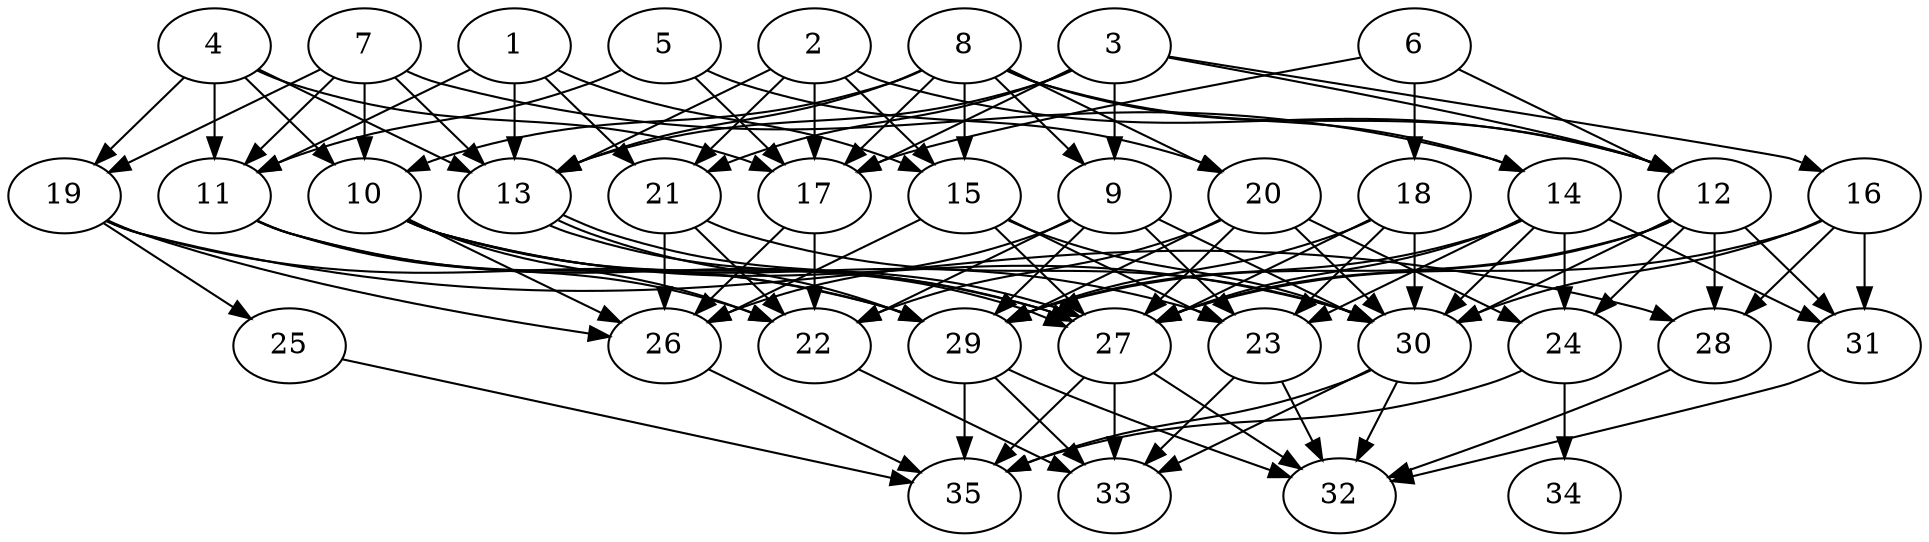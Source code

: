 // DAG automatically generated by daggen at Thu Oct  3 14:05:37 2019
// ./daggen --dot -n 35 --ccr 0.5 --fat 0.7 --regular 0.7 --density 0.7 --mindata 5242880 --maxdata 52428800 
digraph G {
  1 [size="21178368", alpha="0.16", expect_size="10589184"] 
  1 -> 11 [size ="10589184"]
  1 -> 13 [size ="10589184"]
  1 -> 15 [size ="10589184"]
  1 -> 21 [size ="10589184"]
  2 [size="99332096", alpha="0.05", expect_size="49666048"] 
  2 -> 12 [size ="49666048"]
  2 -> 13 [size ="49666048"]
  2 -> 15 [size ="49666048"]
  2 -> 17 [size ="49666048"]
  2 -> 21 [size ="49666048"]
  3 [size="77418496", alpha="0.14", expect_size="38709248"] 
  3 -> 9 [size ="38709248"]
  3 -> 12 [size ="38709248"]
  3 -> 13 [size ="38709248"]
  3 -> 16 [size ="38709248"]
  3 -> 17 [size ="38709248"]
  3 -> 21 [size ="38709248"]
  4 [size="92553216", alpha="0.10", expect_size="46276608"] 
  4 -> 10 [size ="46276608"]
  4 -> 11 [size ="46276608"]
  4 -> 13 [size ="46276608"]
  4 -> 17 [size ="46276608"]
  4 -> 19 [size ="46276608"]
  5 [size="79826944", alpha="0.08", expect_size="39913472"] 
  5 -> 11 [size ="39913472"]
  5 -> 17 [size ="39913472"]
  5 -> 20 [size ="39913472"]
  6 [size="102514688", alpha="0.19", expect_size="51257344"] 
  6 -> 12 [size ="51257344"]
  6 -> 17 [size ="51257344"]
  6 -> 18 [size ="51257344"]
  7 [size="15104000", alpha="0.08", expect_size="7552000"] 
  7 -> 10 [size ="7552000"]
  7 -> 11 [size ="7552000"]
  7 -> 13 [size ="7552000"]
  7 -> 14 [size ="7552000"]
  7 -> 19 [size ="7552000"]
  8 [size="91258880", alpha="0.04", expect_size="45629440"] 
  8 -> 9 [size ="45629440"]
  8 -> 10 [size ="45629440"]
  8 -> 12 [size ="45629440"]
  8 -> 13 [size ="45629440"]
  8 -> 14 [size ="45629440"]
  8 -> 15 [size ="45629440"]
  8 -> 17 [size ="45629440"]
  8 -> 20 [size ="45629440"]
  9 [size="70258688", alpha="0.06", expect_size="35129344"] 
  9 -> 22 [size ="35129344"]
  9 -> 23 [size ="35129344"]
  9 -> 26 [size ="35129344"]
  9 -> 29 [size ="35129344"]
  9 -> 30 [size ="35129344"]
  10 [size="72804352", alpha="0.11", expect_size="36402176"] 
  10 -> 22 [size ="36402176"]
  10 -> 23 [size ="36402176"]
  10 -> 26 [size ="36402176"]
  10 -> 27 [size ="36402176"]
  10 -> 30 [size ="36402176"]
  11 [size="76867584", alpha="0.18", expect_size="38433792"] 
  11 -> 22 [size ="38433792"]
  11 -> 27 [size ="38433792"]
  11 -> 29 [size ="38433792"]
  12 [size="57526272", alpha="0.08", expect_size="28763136"] 
  12 -> 24 [size ="28763136"]
  12 -> 27 [size ="28763136"]
  12 -> 28 [size ="28763136"]
  12 -> 29 [size ="28763136"]
  12 -> 30 [size ="28763136"]
  12 -> 31 [size ="28763136"]
  13 [size="79413248", alpha="0.06", expect_size="39706624"] 
  13 -> 27 [size ="39706624"]
  13 -> 27 [size ="39706624"]
  13 -> 29 [size ="39706624"]
  14 [size="50823168", alpha="0.16", expect_size="25411584"] 
  14 -> 23 [size ="25411584"]
  14 -> 24 [size ="25411584"]
  14 -> 27 [size ="25411584"]
  14 -> 29 [size ="25411584"]
  14 -> 30 [size ="25411584"]
  14 -> 31 [size ="25411584"]
  15 [size="97228800", alpha="0.11", expect_size="48614400"] 
  15 -> 23 [size ="48614400"]
  15 -> 26 [size ="48614400"]
  15 -> 27 [size ="48614400"]
  15 -> 30 [size ="48614400"]
  16 [size="40443904", alpha="0.19", expect_size="20221952"] 
  16 -> 27 [size ="20221952"]
  16 -> 28 [size ="20221952"]
  16 -> 30 [size ="20221952"]
  16 -> 31 [size ="20221952"]
  17 [size="35221504", alpha="0.20", expect_size="17610752"] 
  17 -> 22 [size ="17610752"]
  17 -> 26 [size ="17610752"]
  18 [size="73197568", alpha="0.08", expect_size="36598784"] 
  18 -> 23 [size ="36598784"]
  18 -> 27 [size ="36598784"]
  18 -> 29 [size ="36598784"]
  18 -> 30 [size ="36598784"]
  19 [size="93538304", alpha="0.08", expect_size="46769152"] 
  19 -> 25 [size ="46769152"]
  19 -> 26 [size ="46769152"]
  19 -> 28 [size ="46769152"]
  19 -> 29 [size ="46769152"]
  20 [size="26036224", alpha="0.04", expect_size="13018112"] 
  20 -> 22 [size ="13018112"]
  20 -> 24 [size ="13018112"]
  20 -> 27 [size ="13018112"]
  20 -> 29 [size ="13018112"]
  20 -> 30 [size ="13018112"]
  21 [size="78862336", alpha="0.01", expect_size="39431168"] 
  21 -> 22 [size ="39431168"]
  21 -> 26 [size ="39431168"]
  21 -> 30 [size ="39431168"]
  22 [size="67340288", alpha="0.18", expect_size="33670144"] 
  22 -> 33 [size ="33670144"]
  23 [size="104310784", alpha="0.09", expect_size="52155392"] 
  23 -> 32 [size ="52155392"]
  23 -> 33 [size ="52155392"]
  24 [size="38873088", alpha="0.17", expect_size="19436544"] 
  24 -> 34 [size ="19436544"]
  24 -> 35 [size ="19436544"]
  25 [size="19836928", alpha="0.19", expect_size="9918464"] 
  25 -> 35 [size ="9918464"]
  26 [size="70014976", alpha="0.02", expect_size="35007488"] 
  26 -> 35 [size ="35007488"]
  27 [size="67258368", alpha="0.05", expect_size="33629184"] 
  27 -> 32 [size ="33629184"]
  27 -> 33 [size ="33629184"]
  27 -> 35 [size ="33629184"]
  28 [size="66144256", alpha="0.05", expect_size="33072128"] 
  28 -> 32 [size ="33072128"]
  29 [size="104658944", alpha="0.18", expect_size="52329472"] 
  29 -> 32 [size ="52329472"]
  29 -> 33 [size ="52329472"]
  29 -> 35 [size ="52329472"]
  30 [size="49328128", alpha="0.05", expect_size="24664064"] 
  30 -> 32 [size ="24664064"]
  30 -> 33 [size ="24664064"]
  30 -> 35 [size ="24664064"]
  31 [size="66717696", alpha="0.05", expect_size="33358848"] 
  31 -> 32 [size ="33358848"]
  32 [size="73150464", alpha="0.15", expect_size="36575232"] 
  33 [size="63100928", alpha="0.00", expect_size="31550464"] 
  34 [size="103505920", alpha="0.14", expect_size="51752960"] 
  35 [size="87685120", alpha="0.05", expect_size="43842560"] 
}
